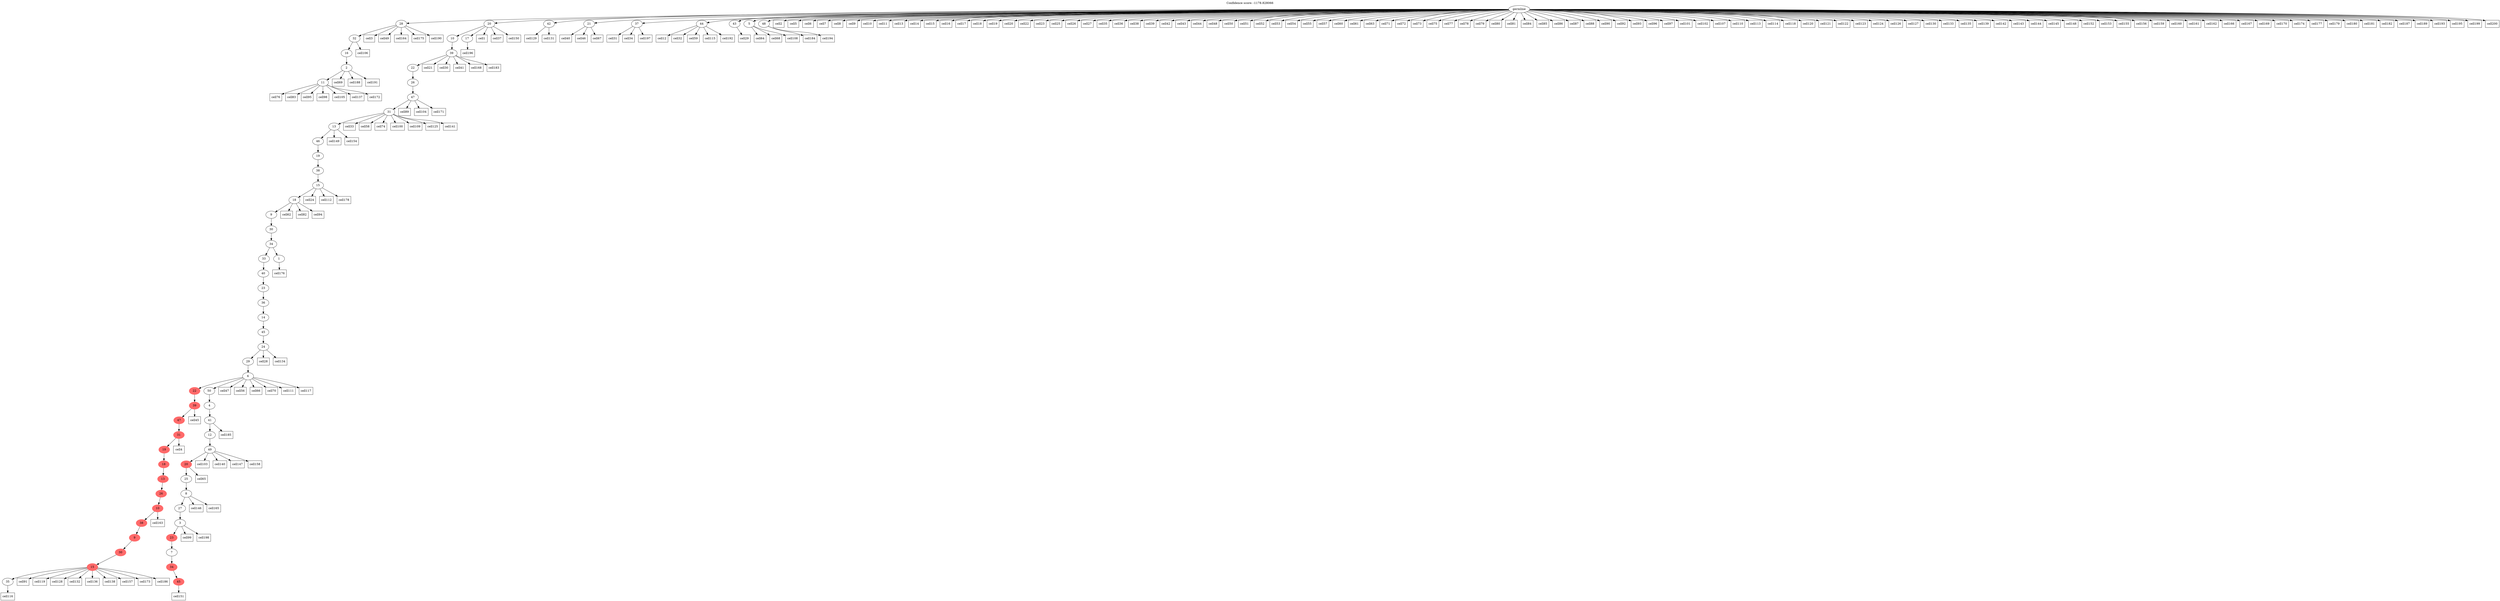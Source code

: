 digraph g {
	"62" -> "63";
	"63" [label="11"];
	"61" -> "62";
	"62" [label="2"];
	"60" -> "61";
	"61" [label="16"];
	"59" -> "60";
	"60" [label="32"];
	"55" -> "56";
	"56" [label="35"];
	"54" -> "55";
	"55" [color=indianred1, style=filled, label="15"];
	"53" -> "54";
	"54" [color=indianred1, style=filled, label="30"];
	"52" -> "53";
	"53" [color=indianred1, style=filled, label="9"];
	"51" -> "52";
	"52" [color=indianred1, style=filled, label="38"];
	"50" -> "51";
	"51" [color=indianred1, style=filled, label="10"];
	"49" -> "50";
	"50" [color=indianred1, style=filled, label="26"];
	"48" -> "49";
	"49" [color=indianred1, style=filled, label="13"];
	"47" -> "48";
	"48" [color=indianred1, style=filled, label="18"];
	"46" -> "47";
	"47" [color=indianred1, style=filled, label="19"];
	"45" -> "46";
	"46" [color=indianred1, style=filled, label="31"];
	"44" -> "45";
	"45" [color=indianred1, style=filled, label="47"];
	"43" -> "44";
	"44" [color=indianred1, style=filled, label="39"];
	"41" -> "42";
	"42" [color=indianred1, style=filled, label="45"];
	"40" -> "41";
	"41" [color=indianred1, style=filled, label="34"];
	"39" -> "40";
	"40" [label="7"];
	"38" -> "39";
	"39" [color=indianred1, style=filled, label="23"];
	"37" -> "38";
	"38" [label="3"];
	"36" -> "37";
	"37" [label="27"];
	"35" -> "36";
	"36" [label="8"];
	"34" -> "35";
	"35" [label="25"];
	"33" -> "34";
	"34" [color=indianred1, style=filled, label="20"];
	"32" -> "33";
	"33" [label="49"];
	"31" -> "32";
	"32" [label="12"];
	"30" -> "31";
	"31" [label="41"];
	"29" -> "30";
	"30" [label="4"];
	"28" -> "29";
	"29" [label="50"];
	"28" -> "43";
	"43" [color=indianred1, style=filled, label="22"];
	"27" -> "28";
	"28" [label="6"];
	"26" -> "27";
	"27" [label="29"];
	"25" -> "26";
	"26" [label="24"];
	"24" -> "25";
	"25" [label="45"];
	"23" -> "24";
	"24" [label="14"];
	"22" -> "23";
	"23" [label="36"];
	"21" -> "22";
	"22" [label="23"];
	"20" -> "21";
	"21" [label="40"];
	"19" -> "20";
	"20" [label="33"];
	"19" -> "57";
	"57" [label="1"];
	"18" -> "19";
	"19" [label="34"];
	"17" -> "18";
	"18" [label="30"];
	"16" -> "17";
	"17" [label="9"];
	"15" -> "16";
	"16" [label="18"];
	"14" -> "15";
	"15" [label="15"];
	"13" -> "14";
	"14" [label="38"];
	"12" -> "13";
	"13" [label="19"];
	"11" -> "12";
	"12" [label="46"];
	"10" -> "11";
	"11" [label="13"];
	"9" -> "10";
	"10" [label="31"];
	"8" -> "9";
	"9" [label="47"];
	"7" -> "8";
	"8" [label="26"];
	"6" -> "7";
	"7" [label="22"];
	"5" -> "6";
	"6" [label="39"];
	"4" -> "5";
	"5" [label="10"];
	"4" -> "58";
	"58" [label="17"];
	"0" -> "1";
	"1" [label="42"];
	"0" -> "2";
	"2" [label="21"];
	"0" -> "3";
	"3" [label="37"];
	"0" -> "4";
	"4" [label="20"];
	"0" -> "59";
	"59" [label="28"];
	"0" -> "64";
	"64" [label="44"];
	"0" -> "65";
	"65" [label="43"];
	"0" -> "66";
	"66" [label="5"];
	"0" -> "67";
	"67" [label="48"];
	"0" [label="germline"];
	"4" -> "cell1";
	"cell1" [shape=box];
	"0" -> "cell2";
	"cell2" [shape=box];
	"59" -> "cell3";
	"cell3" [shape=box];
	"46" -> "cell4";
	"cell4" [shape=box];
	"0" -> "cell5";
	"cell5" [shape=box];
	"0" -> "cell6";
	"cell6" [shape=box];
	"0" -> "cell7";
	"cell7" [shape=box];
	"0" -> "cell8";
	"cell8" [shape=box];
	"0" -> "cell9";
	"cell9" [shape=box];
	"0" -> "cell10";
	"cell10" [shape=box];
	"0" -> "cell11";
	"cell11" [shape=box];
	"64" -> "cell12";
	"cell12" [shape=box];
	"0" -> "cell13";
	"cell13" [shape=box];
	"0" -> "cell14";
	"cell14" [shape=box];
	"0" -> "cell15";
	"cell15" [shape=box];
	"0" -> "cell16";
	"cell16" [shape=box];
	"0" -> "cell17";
	"cell17" [shape=box];
	"0" -> "cell18";
	"cell18" [shape=box];
	"0" -> "cell19";
	"cell19" [shape=box];
	"0" -> "cell20";
	"cell20" [shape=box];
	"6" -> "cell21";
	"cell21" [shape=box];
	"0" -> "cell22";
	"cell22" [shape=box];
	"0" -> "cell23";
	"cell23" [shape=box];
	"15" -> "cell24";
	"cell24" [shape=box];
	"0" -> "cell25";
	"cell25" [shape=box];
	"0" -> "cell26";
	"cell26" [shape=box];
	"0" -> "cell27";
	"cell27" [shape=box];
	"26" -> "cell28";
	"cell28" [shape=box];
	"65" -> "cell29";
	"cell29" [shape=box];
	"6" -> "cell30";
	"cell30" [shape=box];
	"3" -> "cell31";
	"cell31" [shape=box];
	"64" -> "cell32";
	"cell32" [shape=box];
	"10" -> "cell33";
	"cell33" [shape=box];
	"3" -> "cell34";
	"cell34" [shape=box];
	"0" -> "cell35";
	"cell35" [shape=box];
	"0" -> "cell36";
	"cell36" [shape=box];
	"4" -> "cell37";
	"cell37" [shape=box];
	"0" -> "cell38";
	"cell38" [shape=box];
	"0" -> "cell39";
	"cell39" [shape=box];
	"2" -> "cell40";
	"cell40" [shape=box];
	"6" -> "cell41";
	"cell41" [shape=box];
	"0" -> "cell42";
	"cell42" [shape=box];
	"0" -> "cell43";
	"cell43" [shape=box];
	"0" -> "cell44";
	"cell44" [shape=box];
	"44" -> "cell45";
	"cell45" [shape=box];
	"2" -> "cell46";
	"cell46" [shape=box];
	"28" -> "cell47";
	"cell47" [shape=box];
	"0" -> "cell48";
	"cell48" [shape=box];
	"59" -> "cell49";
	"cell49" [shape=box];
	"0" -> "cell50";
	"cell50" [shape=box];
	"0" -> "cell51";
	"cell51" [shape=box];
	"0" -> "cell52";
	"cell52" [shape=box];
	"0" -> "cell53";
	"cell53" [shape=box];
	"0" -> "cell54";
	"cell54" [shape=box];
	"0" -> "cell55";
	"cell55" [shape=box];
	"28" -> "cell56";
	"cell56" [shape=box];
	"0" -> "cell57";
	"cell57" [shape=box];
	"10" -> "cell58";
	"cell58" [shape=box];
	"64" -> "cell59";
	"cell59" [shape=box];
	"0" -> "cell60";
	"cell60" [shape=box];
	"0" -> "cell61";
	"cell61" [shape=box];
	"16" -> "cell62";
	"cell62" [shape=box];
	"0" -> "cell63";
	"cell63" [shape=box];
	"66" -> "cell64";
	"cell64" [shape=box];
	"34" -> "cell65";
	"cell65" [shape=box];
	"28" -> "cell66";
	"cell66" [shape=box];
	"2" -> "cell67";
	"cell67" [shape=box];
	"66" -> "cell68";
	"cell68" [shape=box];
	"62" -> "cell69";
	"cell69" [shape=box];
	"28" -> "cell70";
	"cell70" [shape=box];
	"0" -> "cell71";
	"cell71" [shape=box];
	"0" -> "cell72";
	"cell72" [shape=box];
	"0" -> "cell73";
	"cell73" [shape=box];
	"10" -> "cell74";
	"cell74" [shape=box];
	"0" -> "cell75";
	"cell75" [shape=box];
	"63" -> "cell76";
	"cell76" [shape=box];
	"0" -> "cell77";
	"cell77" [shape=box];
	"0" -> "cell78";
	"cell78" [shape=box];
	"0" -> "cell79";
	"cell79" [shape=box];
	"0" -> "cell80";
	"cell80" [shape=box];
	"0" -> "cell81";
	"cell81" [shape=box];
	"16" -> "cell82";
	"cell82" [shape=box];
	"63" -> "cell83";
	"cell83" [shape=box];
	"0" -> "cell84";
	"cell84" [shape=box];
	"0" -> "cell85";
	"cell85" [shape=box];
	"0" -> "cell86";
	"cell86" [shape=box];
	"0" -> "cell87";
	"cell87" [shape=box];
	"0" -> "cell88";
	"cell88" [shape=box];
	"9" -> "cell89";
	"cell89" [shape=box];
	"0" -> "cell90";
	"cell90" [shape=box];
	"55" -> "cell91";
	"cell91" [shape=box];
	"0" -> "cell92";
	"cell92" [shape=box];
	"0" -> "cell93";
	"cell93" [shape=box];
	"16" -> "cell94";
	"cell94" [shape=box];
	"63" -> "cell95";
	"cell95" [shape=box];
	"0" -> "cell96";
	"cell96" [shape=box];
	"0" -> "cell97";
	"cell97" [shape=box];
	"63" -> "cell98";
	"cell98" [shape=box];
	"38" -> "cell99";
	"cell99" [shape=box];
	"10" -> "cell100";
	"cell100" [shape=box];
	"0" -> "cell101";
	"cell101" [shape=box];
	"0" -> "cell102";
	"cell102" [shape=box];
	"33" -> "cell103";
	"cell103" [shape=box];
	"9" -> "cell104";
	"cell104" [shape=box];
	"63" -> "cell105";
	"cell105" [shape=box];
	"60" -> "cell106";
	"cell106" [shape=box];
	"0" -> "cell107";
	"cell107" [shape=box];
	"66" -> "cell108";
	"cell108" [shape=box];
	"10" -> "cell109";
	"cell109" [shape=box];
	"0" -> "cell110";
	"cell110" [shape=box];
	"28" -> "cell111";
	"cell111" [shape=box];
	"15" -> "cell112";
	"cell112" [shape=box];
	"0" -> "cell113";
	"cell113" [shape=box];
	"0" -> "cell114";
	"cell114" [shape=box];
	"64" -> "cell115";
	"cell115" [shape=box];
	"56" -> "cell116";
	"cell116" [shape=box];
	"28" -> "cell117";
	"cell117" [shape=box];
	"0" -> "cell118";
	"cell118" [shape=box];
	"55" -> "cell119";
	"cell119" [shape=box];
	"0" -> "cell120";
	"cell120" [shape=box];
	"0" -> "cell121";
	"cell121" [shape=box];
	"0" -> "cell122";
	"cell122" [shape=box];
	"0" -> "cell123";
	"cell123" [shape=box];
	"0" -> "cell124";
	"cell124" [shape=box];
	"10" -> "cell125";
	"cell125" [shape=box];
	"0" -> "cell126";
	"cell126" [shape=box];
	"0" -> "cell127";
	"cell127" [shape=box];
	"55" -> "cell128";
	"cell128" [shape=box];
	"1" -> "cell129";
	"cell129" [shape=box];
	"0" -> "cell130";
	"cell130" [shape=box];
	"1" -> "cell131";
	"cell131" [shape=box];
	"55" -> "cell132";
	"cell132" [shape=box];
	"0" -> "cell133";
	"cell133" [shape=box];
	"26" -> "cell134";
	"cell134" [shape=box];
	"0" -> "cell135";
	"cell135" [shape=box];
	"55" -> "cell136";
	"cell136" [shape=box];
	"63" -> "cell137";
	"cell137" [shape=box];
	"55" -> "cell138";
	"cell138" [shape=box];
	"0" -> "cell139";
	"cell139" [shape=box];
	"33" -> "cell140";
	"cell140" [shape=box];
	"10" -> "cell141";
	"cell141" [shape=box];
	"0" -> "cell142";
	"cell142" [shape=box];
	"0" -> "cell143";
	"cell143" [shape=box];
	"0" -> "cell144";
	"cell144" [shape=box];
	"0" -> "cell145";
	"cell145" [shape=box];
	"36" -> "cell146";
	"cell146" [shape=box];
	"33" -> "cell147";
	"cell147" [shape=box];
	"0" -> "cell148";
	"cell148" [shape=box];
	"11" -> "cell149";
	"cell149" [shape=box];
	"4" -> "cell150";
	"cell150" [shape=box];
	"42" -> "cell151";
	"cell151" [shape=box];
	"0" -> "cell152";
	"cell152" [shape=box];
	"0" -> "cell153";
	"cell153" [shape=box];
	"11" -> "cell154";
	"cell154" [shape=box];
	"0" -> "cell155";
	"cell155" [shape=box];
	"0" -> "cell156";
	"cell156" [shape=box];
	"55" -> "cell157";
	"cell157" [shape=box];
	"33" -> "cell158";
	"cell158" [shape=box];
	"0" -> "cell159";
	"cell159" [shape=box];
	"0" -> "cell160";
	"cell160" [shape=box];
	"0" -> "cell161";
	"cell161" [shape=box];
	"0" -> "cell162";
	"cell162" [shape=box];
	"51" -> "cell163";
	"cell163" [shape=box];
	"59" -> "cell164";
	"cell164" [shape=box];
	"36" -> "cell165";
	"cell165" [shape=box];
	"0" -> "cell166";
	"cell166" [shape=box];
	"0" -> "cell167";
	"cell167" [shape=box];
	"6" -> "cell168";
	"cell168" [shape=box];
	"0" -> "cell169";
	"cell169" [shape=box];
	"0" -> "cell170";
	"cell170" [shape=box];
	"9" -> "cell171";
	"cell171" [shape=box];
	"63" -> "cell172";
	"cell172" [shape=box];
	"55" -> "cell173";
	"cell173" [shape=box];
	"0" -> "cell174";
	"cell174" [shape=box];
	"59" -> "cell175";
	"cell175" [shape=box];
	"57" -> "cell176";
	"cell176" [shape=box];
	"0" -> "cell177";
	"cell177" [shape=box];
	"15" -> "cell178";
	"cell178" [shape=box];
	"0" -> "cell179";
	"cell179" [shape=box];
	"0" -> "cell180";
	"cell180" [shape=box];
	"0" -> "cell181";
	"cell181" [shape=box];
	"0" -> "cell182";
	"cell182" [shape=box];
	"6" -> "cell183";
	"cell183" [shape=box];
	"67" -> "cell184";
	"cell184" [shape=box];
	"31" -> "cell185";
	"cell185" [shape=box];
	"55" -> "cell186";
	"cell186" [shape=box];
	"0" -> "cell187";
	"cell187" [shape=box];
	"62" -> "cell188";
	"cell188" [shape=box];
	"0" -> "cell189";
	"cell189" [shape=box];
	"59" -> "cell190";
	"cell190" [shape=box];
	"62" -> "cell191";
	"cell191" [shape=box];
	"64" -> "cell192";
	"cell192" [shape=box];
	"0" -> "cell193";
	"cell193" [shape=box];
	"67" -> "cell194";
	"cell194" [shape=box];
	"0" -> "cell195";
	"cell195" [shape=box];
	"58" -> "cell196";
	"cell196" [shape=box];
	"3" -> "cell197";
	"cell197" [shape=box];
	"38" -> "cell198";
	"cell198" [shape=box];
	"0" -> "cell199";
	"cell199" [shape=box];
	"0" -> "cell200";
	"cell200" [shape=box];
	labelloc="t";
	label="Confidence score: -1178.828066";
}
